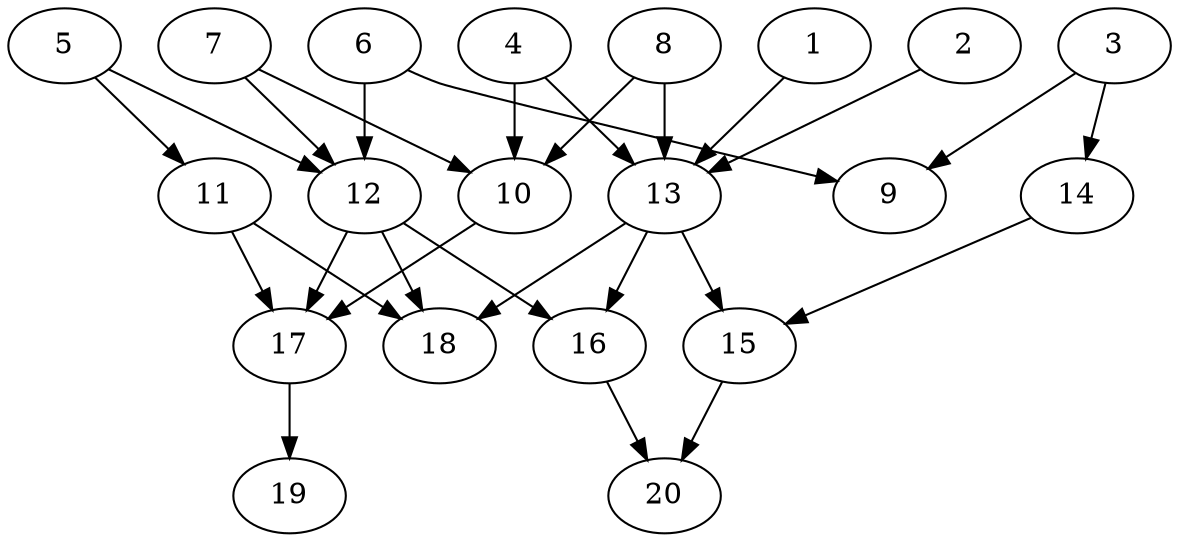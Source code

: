 // DAG automatically generated by daggen at Thu Oct  3 13:58:42 2019
// ./daggen --dot -n 20 --ccr 0.4 --fat 0.7 --regular 0.5 --density 0.5 --mindata 5242880 --maxdata 52428800 
digraph G {
  1 [size="23449600", alpha="0.01", expect_size="9379840"] 
  1 -> 13 [size ="9379840"]
  2 [size="30225920", alpha="0.08", expect_size="12090368"] 
  2 -> 13 [size ="12090368"]
  3 [size="120440320", alpha="0.18", expect_size="48176128"] 
  3 -> 9 [size ="48176128"]
  3 -> 14 [size ="48176128"]
  4 [size="30566400", alpha="0.09", expect_size="12226560"] 
  4 -> 10 [size ="12226560"]
  4 -> 13 [size ="12226560"]
  5 [size="55621120", alpha="0.05", expect_size="22248448"] 
  5 -> 11 [size ="22248448"]
  5 -> 12 [size ="22248448"]
  6 [size="67840000", alpha="0.06", expect_size="27136000"] 
  6 -> 9 [size ="27136000"]
  6 -> 12 [size ="27136000"]
  7 [size="94028800", alpha="0.02", expect_size="37611520"] 
  7 -> 10 [size ="37611520"]
  7 -> 12 [size ="37611520"]
  8 [size="75968000", alpha="0.11", expect_size="30387200"] 
  8 -> 10 [size ="30387200"]
  8 -> 13 [size ="30387200"]
  9 [size="116889600", alpha="0.04", expect_size="46755840"] 
  10 [size="67212800", alpha="0.04", expect_size="26885120"] 
  10 -> 17 [size ="26885120"]
  11 [size="112314880", alpha="0.20", expect_size="44925952"] 
  11 -> 17 [size ="44925952"]
  11 -> 18 [size ="44925952"]
  12 [size="116536320", alpha="0.12", expect_size="46614528"] 
  12 -> 16 [size ="46614528"]
  12 -> 17 [size ="46614528"]
  12 -> 18 [size ="46614528"]
  13 [size="46602240", alpha="0.00", expect_size="18640896"] 
  13 -> 15 [size ="18640896"]
  13 -> 16 [size ="18640896"]
  13 -> 18 [size ="18640896"]
  14 [size="37409280", alpha="0.17", expect_size="14963712"] 
  14 -> 15 [size ="14963712"]
  15 [size="89930240", alpha="0.08", expect_size="35972096"] 
  15 -> 20 [size ="35972096"]
  16 [size="118996480", alpha="0.15", expect_size="47598592"] 
  16 -> 20 [size ="47598592"]
  17 [size="33592320", alpha="0.14", expect_size="13436928"] 
  17 -> 19 [size ="13436928"]
  18 [size="47749120", alpha="0.17", expect_size="19099648"] 
  19 [size="114214400", alpha="0.10", expect_size="45685760"] 
  20 [size="20293120", alpha="0.09", expect_size="8117248"] 
}
